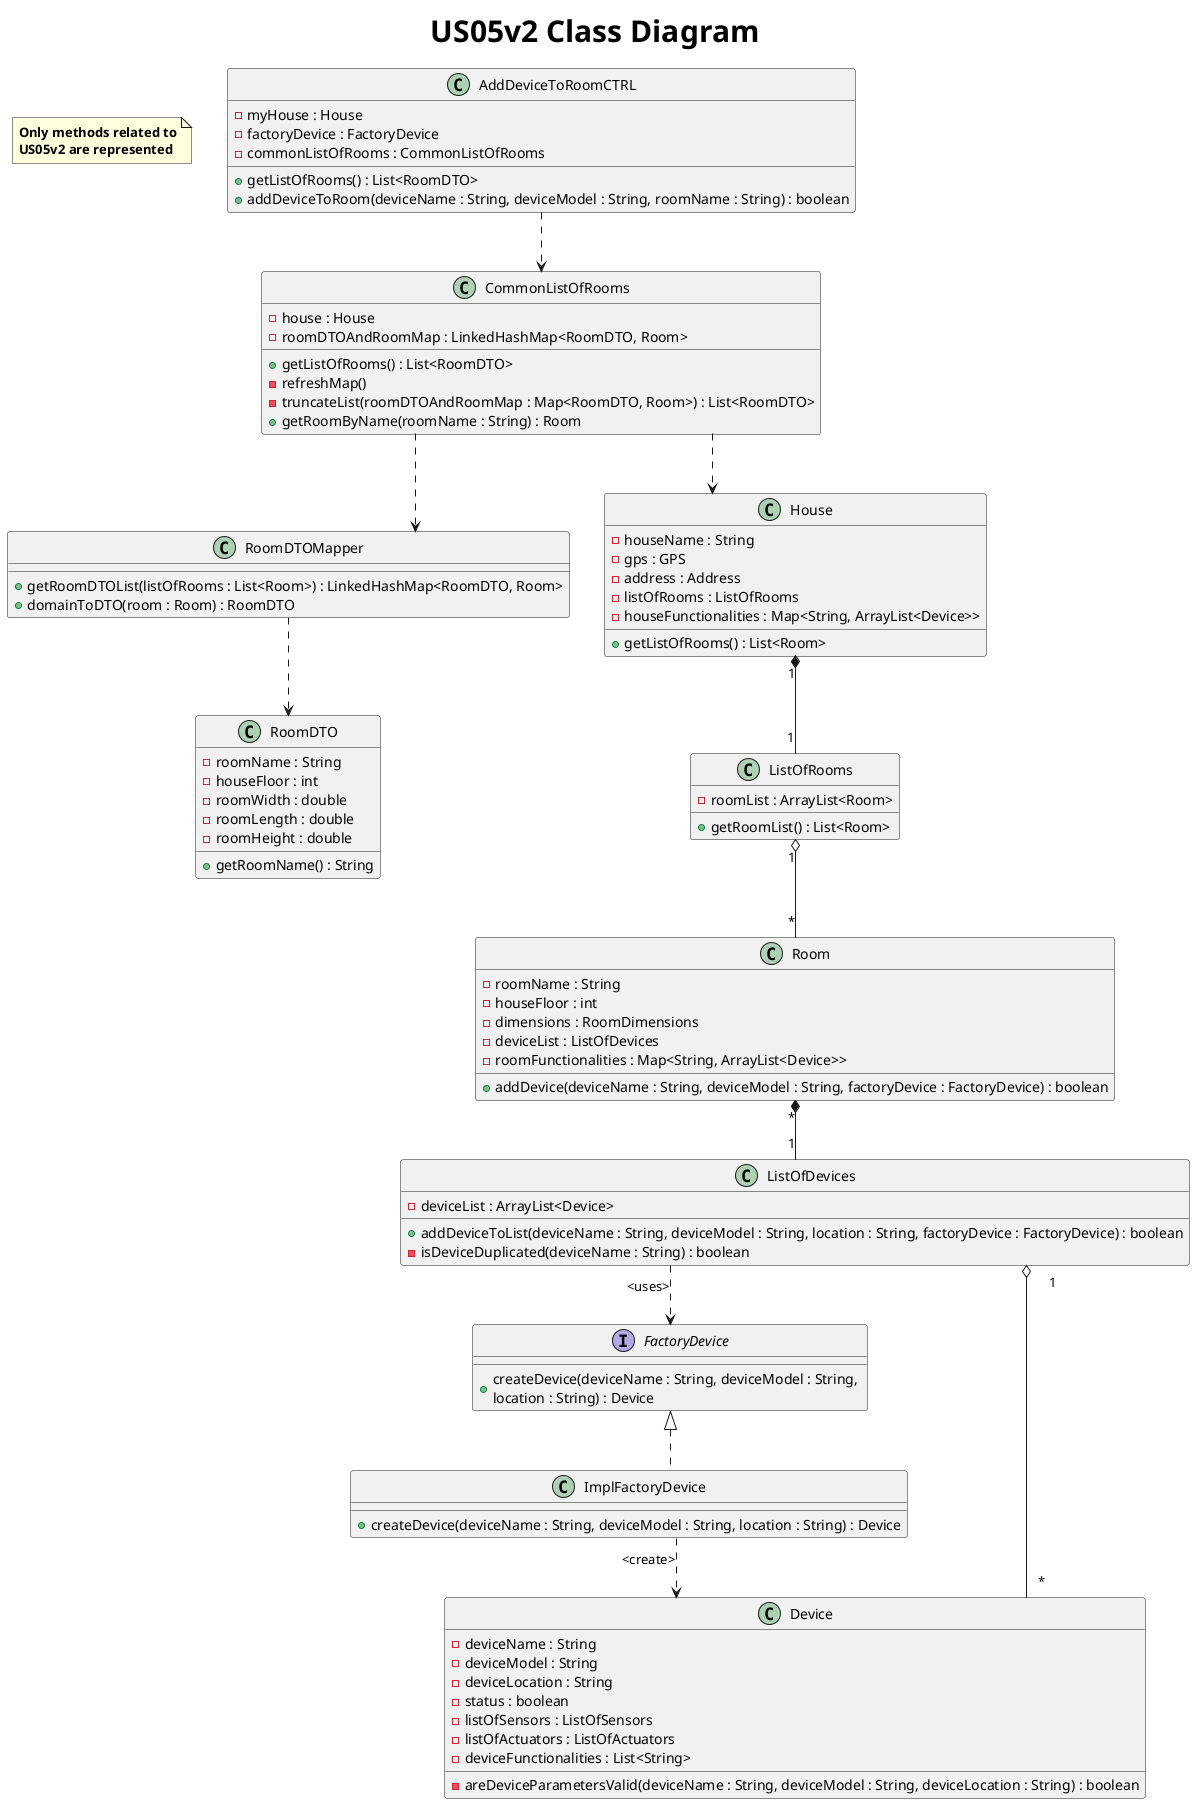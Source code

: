 @startuml

title <size: 30> US05v2 Class Diagram

note "<b>Only methods related to\n<b>US05v2 are represented" as N1

skinparam linetype ortho

class AddDeviceToRoomCTRL{
    - myHouse : House
    - factoryDevice : FactoryDevice
    - commonListOfRooms : CommonListOfRooms
    + getListOfRooms() : List<RoomDTO>
    + addDeviceToRoom(deviceName : String, deviceModel : String, roomName : String) : boolean
}

class CommonListOfRooms{
    - house : House
    - roomDTOAndRoomMap : LinkedHashMap<RoomDTO, Room>
    + getListOfRooms() : List<RoomDTO>
    - refreshMap()
    - truncateList(roomDTOAndRoomMap : Map<RoomDTO, Room>) : List<RoomDTO>
    + getRoomByName(roomName : String) : Room
}


class RoomDTO{
    - roomName : String
    - houseFloor : int
    - roomWidth : double
    - roomLength : double
    - roomHeight : double
    + getRoomName() : String
}

class RoomDTOMapper{
    + getRoomDTOList(listOfRooms : List<Room>) : LinkedHashMap<RoomDTO, Room>
    + domainToDTO(room : Room) : RoomDTO
}

class House {
    - houseName : String
    - gps : GPS
    - address : Address
    - listOfRooms : ListOfRooms
    - houseFunctionalities : Map<String, ArrayList<Device>>
    + getListOfRooms() : List<Room>
}

class ListOfRooms{
    - roomList : ArrayList<Room>
    + getRoomList() : List<Room>
}

class Room {
    - roomName : String
    - houseFloor : int
    - dimensions : RoomDimensions
    - deviceList : ListOfDevices
    - roomFunctionalities : Map<String, ArrayList<Device>>
    + addDevice(deviceName : String, deviceModel : String, factoryDevice : FactoryDevice) : boolean
}

class ListOfDevices{
    - deviceList : ArrayList<Device>
    + addDeviceToList(deviceName : String, deviceModel : String, location : String, factoryDevice : FactoryDevice) : boolean
    - isDeviceDuplicated(deviceName : String) : boolean
}

interface FactoryDevice {
    + createDevice(deviceName : String, deviceModel : String, \nlocation : String) : Device
}

class ImplFactoryDevice {
    + createDevice(deviceName : String, deviceModel : String, location : String) : Device
}

class Device {
    - deviceName : String
    - deviceModel : String
    - deviceLocation : String
    - status : boolean
    - listOfSensors : ListOfSensors
    - listOfActuators : ListOfActuators
    - deviceFunctionalities : List<String>
    - areDeviceParametersValid(deviceName : String, deviceModel : String, deviceLocation : String) : boolean
}

AddDeviceToRoomCTRL -down.> CommonListOfRooms
CommonListOfRooms ..> RoomDTOMapper
RoomDTOMapper ..> RoomDTO
CommonListOfRooms ..> House
House "1" *-- "1" ListOfRooms
ListOfRooms "1" o-- "*" Room
Room "*" *-- "1" ListOfDevices
ListOfDevices "1" o-- "*" Device
ListOfDevices ..> FactoryDevice : <uses>
FactoryDevice <|.. ImplFactoryDevice
ImplFactoryDevice ..> Device : <create>

@enduml